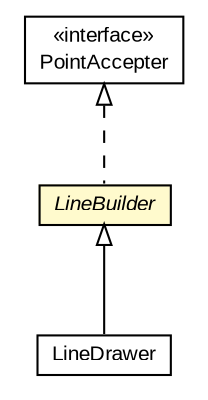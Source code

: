 #!/usr/local/bin/dot
#
# Class diagram 
# Generated by UMLGraph version R5_6-24-gf6e263 (http://www.umlgraph.org/)
#

digraph G {
	edge [fontname="arial",fontsize=10,labelfontname="arial",labelfontsize=10];
	node [fontname="arial",fontsize=10,shape=plaintext];
	nodesep=0.25;
	ranksep=0.5;
	// org.osmdroid.util.LineBuilder
	c23678 [label=<<table title="org.osmdroid.util.LineBuilder" border="0" cellborder="1" cellspacing="0" cellpadding="2" port="p" bgcolor="lemonChiffon" href="./LineBuilder.html">
		<tr><td><table border="0" cellspacing="0" cellpadding="1">
<tr><td align="center" balign="center"><font face="arial italic"> LineBuilder </font></td></tr>
		</table></td></tr>
		</table>>, URL="./LineBuilder.html", fontname="arial", fontcolor="black", fontsize=10.0];
	// org.osmdroid.util.PointAccepter
	c23690 [label=<<table title="org.osmdroid.util.PointAccepter" border="0" cellborder="1" cellspacing="0" cellpadding="2" port="p" href="./PointAccepter.html">
		<tr><td><table border="0" cellspacing="0" cellpadding="1">
<tr><td align="center" balign="center"> &#171;interface&#187; </td></tr>
<tr><td align="center" balign="center"> PointAccepter </td></tr>
		</table></td></tr>
		</table>>, URL="./PointAccepter.html", fontname="arial", fontcolor="black", fontsize=10.0];
	// org.osmdroid.views.overlay.LineDrawer
	c23736 [label=<<table title="org.osmdroid.views.overlay.LineDrawer" border="0" cellborder="1" cellspacing="0" cellpadding="2" port="p" href="../views/overlay/LineDrawer.html">
		<tr><td><table border="0" cellspacing="0" cellpadding="1">
<tr><td align="center" balign="center"> LineDrawer </td></tr>
		</table></td></tr>
		</table>>, URL="../views/overlay/LineDrawer.html", fontname="arial", fontcolor="black", fontsize=10.0];
	//org.osmdroid.util.LineBuilder implements org.osmdroid.util.PointAccepter
	c23690:p -> c23678:p [dir=back,arrowtail=empty,style=dashed];
	//org.osmdroid.views.overlay.LineDrawer extends org.osmdroid.util.LineBuilder
	c23678:p -> c23736:p [dir=back,arrowtail=empty];
}

